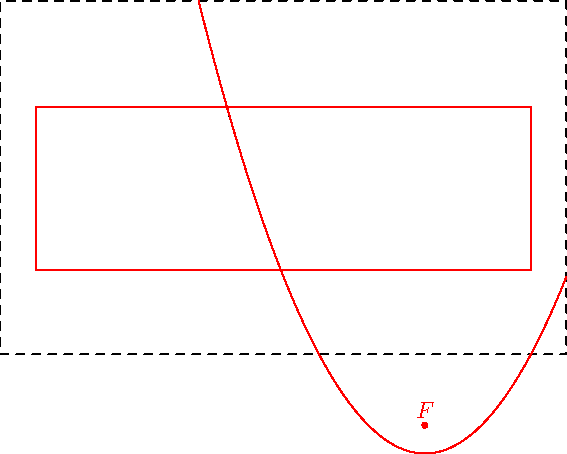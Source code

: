 import geometry;
size(10cm);

point F=(2,-1.5);
dot("$F$",F,N,red);

// Enlarge the bounding box of the current picture.
draw(box((-1,-1),(3,1.5)),dashed);//,invisible);

parabola p=parabola(F,0.2,90);

// Define the bounding box to draw the parabola.
// Try finalbounds(); to determine the final bounding box.
p.bmin=(-0.75,-0.4);
p.bmax=(2.75,0.75);

draw(box(p.bmin,p.bmax),red);

draw(p,dashed);/* Defered drawing to adjust the path to the final
                  bounding box.*/

draw((path)p,red); /* The path of 'p' is restricted to the box whose
                  the corners are p.bmin, p.bmax.*/

